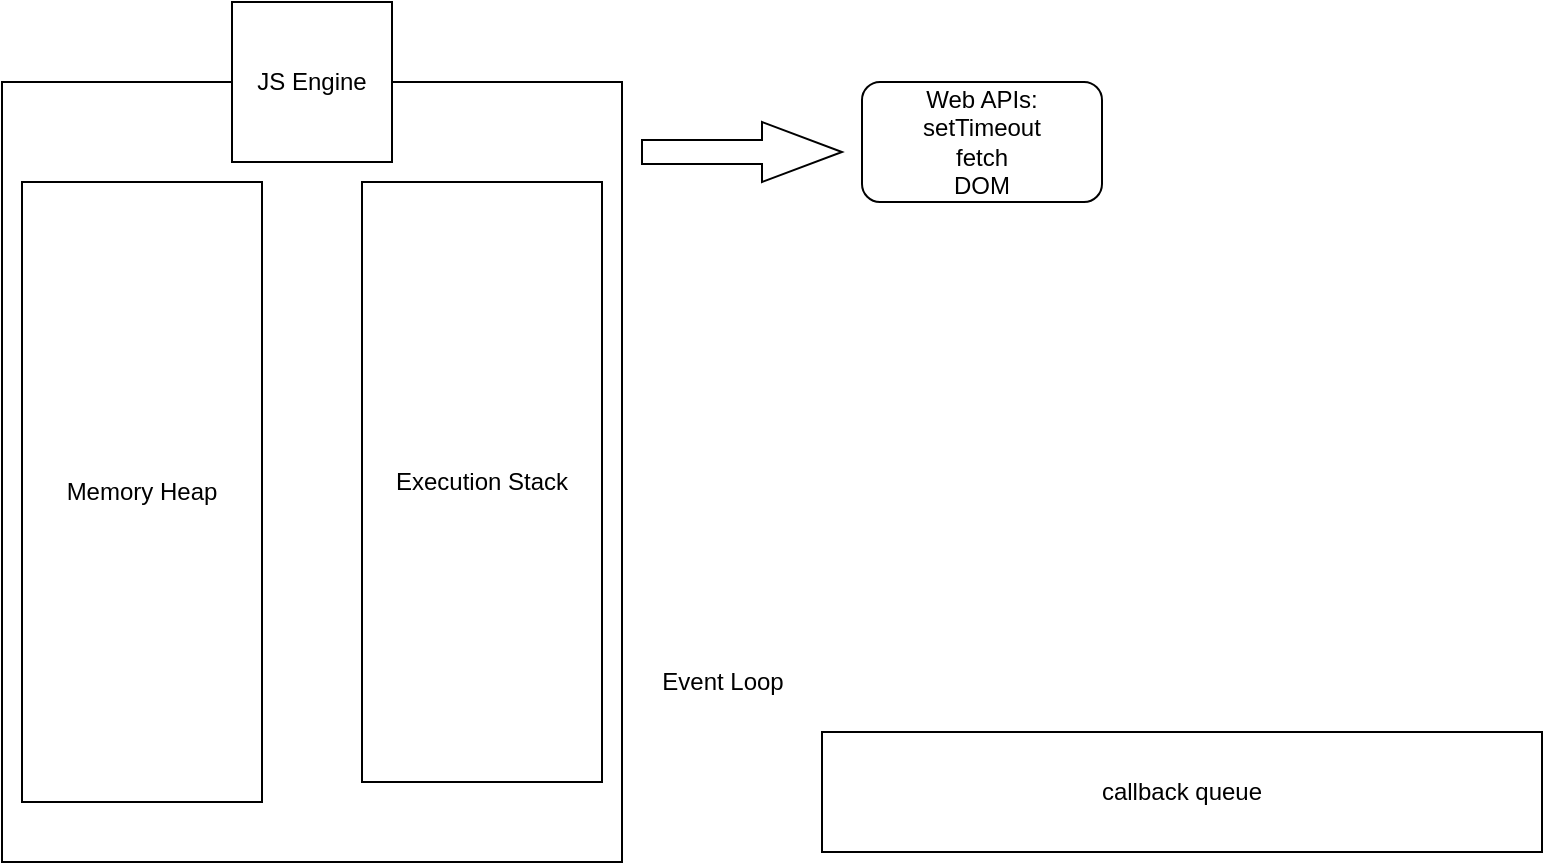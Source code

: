 <mxfile compressed="true" version="13.10.1" type="github"><diagram id="XmFxrUI613rIsdRs7jAp" name="Page-1"><mxGraphModel dx="1654" dy="956" grid="1" gridSize="10" guides="1" tooltips="1" connect="1" arrows="1" fold="1" page="1" pageScale="1" pageWidth="827" pageHeight="1169" math="0" shadow="0"><root><mxCell id="0"/><mxCell id="1" parent="0"/><mxCell id="kcjNz9YKBkGoemfDaUpN-5" value="" style="verticalLabelPosition=bottom;verticalAlign=top;html=1;shape=mxgraph.basic.rect;fillColor2=none;strokeWidth=1;size=20;indent=5;" parent="1" vertex="1"><mxGeometry x="100" y="100" width="310" height="390" as="geometry"/></mxCell><mxCell id="kcjNz9YKBkGoemfDaUpN-2" value="JS Engine" style="whiteSpace=wrap;html=1;aspect=fixed;" parent="1" vertex="1"><mxGeometry x="215" y="60" width="80" height="80" as="geometry"/></mxCell><mxCell id="kcjNz9YKBkGoemfDaUpN-7" value="Memory Heap" style="rounded=0;whiteSpace=wrap;html=1;" parent="1" vertex="1"><mxGeometry x="110" y="150" width="120" height="310" as="geometry"/></mxCell><mxCell id="kcjNz9YKBkGoemfDaUpN-8" value="Execution Stack" style="rounded=0;whiteSpace=wrap;html=1;" parent="1" vertex="1"><mxGeometry x="280" y="150" width="120" height="300" as="geometry"/></mxCell><mxCell id="kcjNz9YKBkGoemfDaUpN-9" value="Web APIs:&lt;br&gt;setTimeout&lt;br&gt;fetch&lt;br&gt;DOM" style="rounded=1;whiteSpace=wrap;html=1;" parent="1" vertex="1"><mxGeometry x="530" y="100" width="120" height="60" as="geometry"/></mxCell><mxCell id="kcjNz9YKBkGoemfDaUpN-10" value="callback queue" style="rounded=0;whiteSpace=wrap;html=1;" parent="1" vertex="1"><mxGeometry x="510" y="425" width="360" height="60" as="geometry"/></mxCell><mxCell id="kcjNz9YKBkGoemfDaUpN-12" value="" style="shape=image;html=1;verticalAlign=top;verticalLabelPosition=bottom;labelBackgroundColor=#ffffff;imageAspect=0;aspect=fixed;image=https://cdn0.iconfinder.com/data/icons/doodle-audio-video-game/91/Audio_-_Video_-_Game_30-128.png" parent="1" vertex="1"><mxGeometry x="430" y="420" width="70" height="70" as="geometry"/></mxCell><mxCell id="kcjNz9YKBkGoemfDaUpN-13" value="" style="html=1;shadow=0;dashed=0;align=center;verticalAlign=middle;shape=mxgraph.arrows2.arrow;dy=0.6;dx=40;notch=0;" parent="1" vertex="1"><mxGeometry x="420" y="120" width="100" height="30" as="geometry"/></mxCell><mxCell id="kcjNz9YKBkGoemfDaUpN-14" value="Event Loop" style="text;html=1;align=center;verticalAlign=middle;resizable=0;points=[];autosize=1;" parent="1" vertex="1"><mxGeometry x="420" y="390" width="80" height="20" as="geometry"/></mxCell></root></mxGraphModel></diagram></mxfile>
